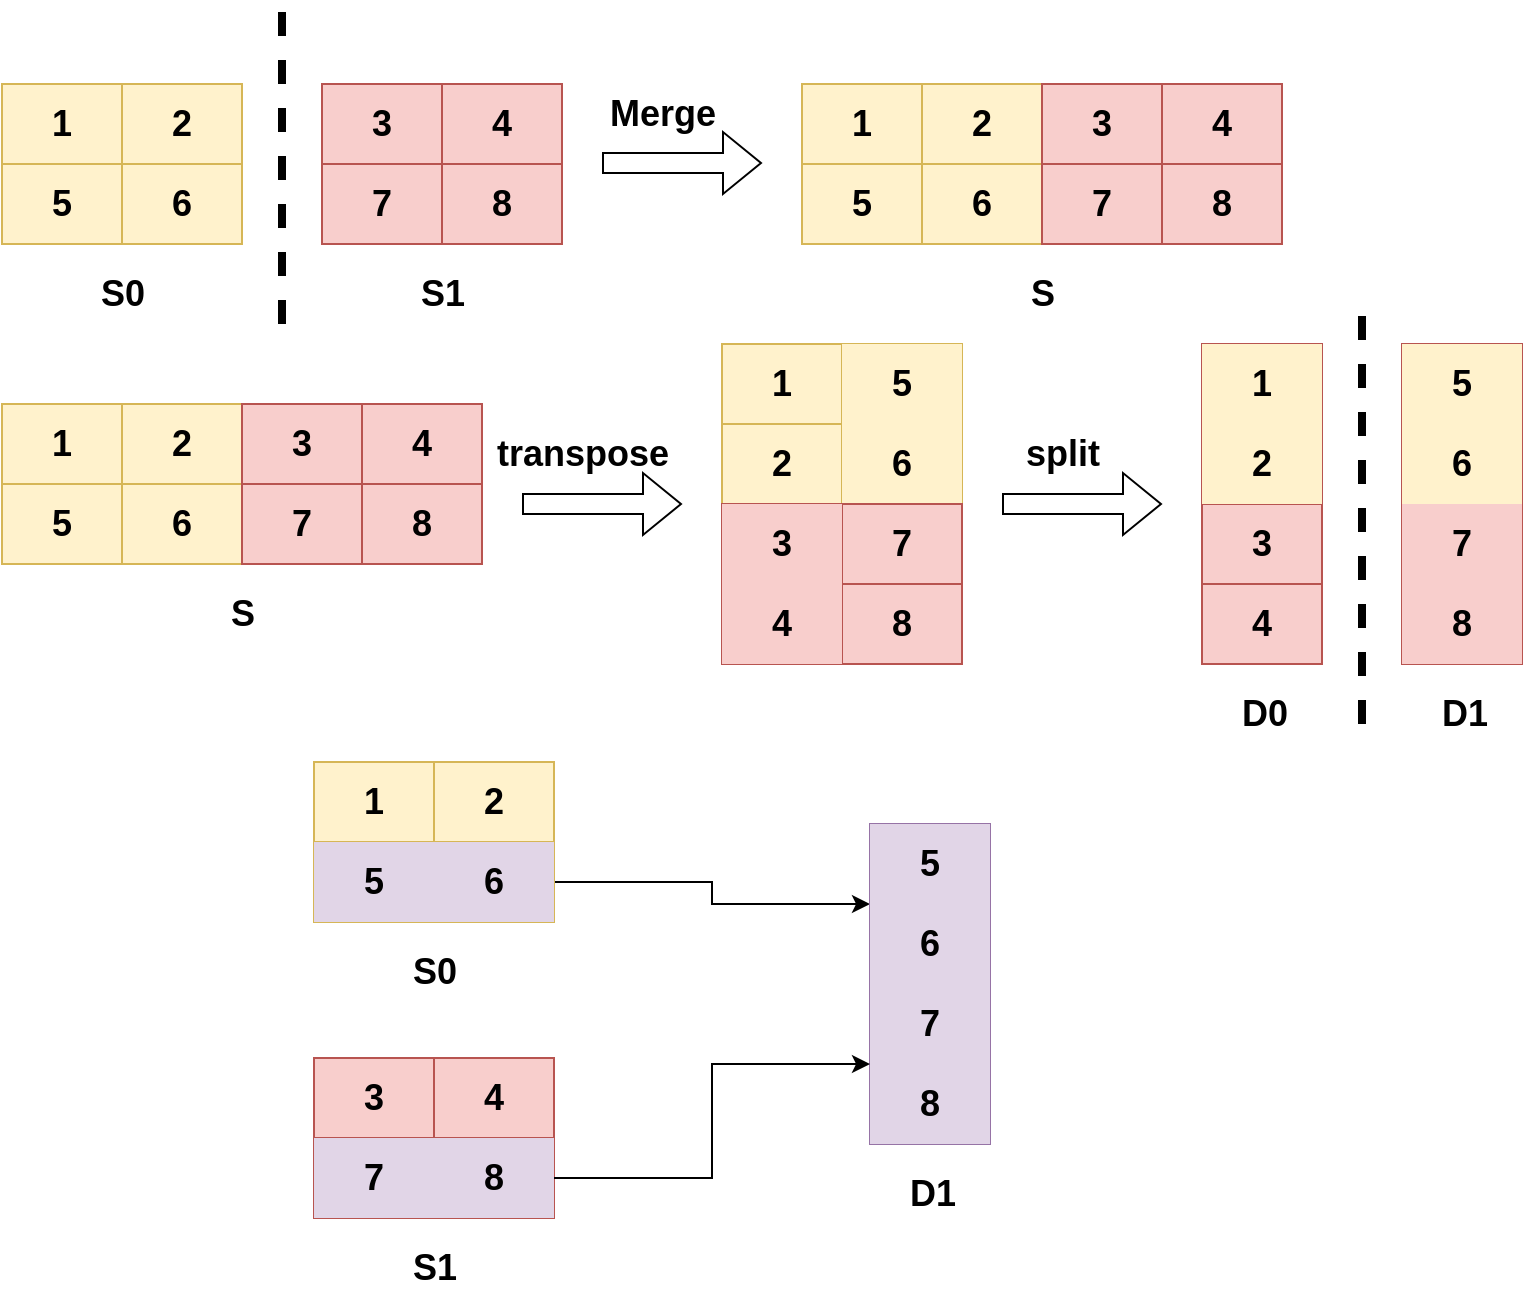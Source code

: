 <mxfile version="28.2.3">
  <diagram name="第 1 页" id="R4QVgtmOIgI5bVF34_-7">
    <mxGraphModel dx="1418" dy="794" grid="0" gridSize="10" guides="1" tooltips="1" connect="1" arrows="1" fold="1" page="1" pageScale="1" pageWidth="827" pageHeight="1169" math="0" shadow="0">
      <root>
        <mxCell id="0" />
        <mxCell id="1" parent="0" />
        <mxCell id="LS16o1geLcCYeuPVep7X-2" value="" style="shape=table;startSize=0;container=1;collapsible=0;childLayout=tableLayout;fontSize=18;fillColor=#fff2cc;strokeColor=#d6b656;fontStyle=1" vertex="1" parent="1">
          <mxGeometry x="44" y="250" width="120" height="80" as="geometry" />
        </mxCell>
        <mxCell id="LS16o1geLcCYeuPVep7X-3" value="" style="shape=tableRow;horizontal=0;startSize=0;swimlaneHead=0;swimlaneBody=0;strokeColor=inherit;top=0;left=0;bottom=0;right=0;collapsible=0;dropTarget=0;fillColor=none;points=[[0,0.5],[1,0.5]];portConstraint=eastwest;fontSize=18;fontStyle=1" vertex="1" parent="LS16o1geLcCYeuPVep7X-2">
          <mxGeometry width="120" height="40" as="geometry" />
        </mxCell>
        <mxCell id="LS16o1geLcCYeuPVep7X-4" value="1" style="shape=partialRectangle;html=1;whiteSpace=wrap;connectable=0;strokeColor=inherit;overflow=hidden;fillColor=none;top=0;left=0;bottom=0;right=0;pointerEvents=1;fontSize=18;fontStyle=1" vertex="1" parent="LS16o1geLcCYeuPVep7X-3">
          <mxGeometry width="60" height="40" as="geometry">
            <mxRectangle width="60" height="40" as="alternateBounds" />
          </mxGeometry>
        </mxCell>
        <mxCell id="LS16o1geLcCYeuPVep7X-5" value="2" style="shape=partialRectangle;html=1;whiteSpace=wrap;connectable=0;strokeColor=inherit;overflow=hidden;fillColor=none;top=0;left=0;bottom=0;right=0;pointerEvents=1;fontSize=18;fontStyle=1" vertex="1" parent="LS16o1geLcCYeuPVep7X-3">
          <mxGeometry x="60" width="60" height="40" as="geometry">
            <mxRectangle width="60" height="40" as="alternateBounds" />
          </mxGeometry>
        </mxCell>
        <mxCell id="LS16o1geLcCYeuPVep7X-7" value="" style="shape=tableRow;horizontal=0;startSize=0;swimlaneHead=0;swimlaneBody=0;strokeColor=inherit;top=0;left=0;bottom=0;right=0;collapsible=0;dropTarget=0;fillColor=none;points=[[0,0.5],[1,0.5]];portConstraint=eastwest;fontSize=18;fontStyle=1" vertex="1" parent="LS16o1geLcCYeuPVep7X-2">
          <mxGeometry y="40" width="120" height="40" as="geometry" />
        </mxCell>
        <mxCell id="LS16o1geLcCYeuPVep7X-8" value="5" style="shape=partialRectangle;html=1;whiteSpace=wrap;connectable=0;strokeColor=inherit;overflow=hidden;fillColor=none;top=0;left=0;bottom=0;right=0;pointerEvents=1;fontSize=18;fontStyle=1" vertex="1" parent="LS16o1geLcCYeuPVep7X-7">
          <mxGeometry width="60" height="40" as="geometry">
            <mxRectangle width="60" height="40" as="alternateBounds" />
          </mxGeometry>
        </mxCell>
        <mxCell id="LS16o1geLcCYeuPVep7X-9" value="6" style="shape=partialRectangle;html=1;whiteSpace=wrap;connectable=0;strokeColor=inherit;overflow=hidden;fillColor=none;top=0;left=0;bottom=0;right=0;pointerEvents=1;fontSize=18;fontStyle=1" vertex="1" parent="LS16o1geLcCYeuPVep7X-7">
          <mxGeometry x="60" width="60" height="40" as="geometry">
            <mxRectangle width="60" height="40" as="alternateBounds" />
          </mxGeometry>
        </mxCell>
        <mxCell id="LS16o1geLcCYeuPVep7X-18" value="S0" style="text;html=1;align=center;verticalAlign=middle;resizable=0;points=[];autosize=1;strokeColor=none;fillColor=none;fontStyle=1;fontSize=18;" vertex="1" parent="1">
          <mxGeometry x="84" y="338" width="40" height="34" as="geometry" />
        </mxCell>
        <mxCell id="LS16o1geLcCYeuPVep7X-19" value="" style="shape=table;startSize=0;container=1;collapsible=0;childLayout=tableLayout;fontSize=18;fillColor=#f8cecc;strokeColor=#b85450;fontStyle=1" vertex="1" parent="1">
          <mxGeometry x="204" y="250" width="120" height="80" as="geometry" />
        </mxCell>
        <mxCell id="LS16o1geLcCYeuPVep7X-20" value="" style="shape=tableRow;horizontal=0;startSize=0;swimlaneHead=0;swimlaneBody=0;strokeColor=inherit;top=0;left=0;bottom=0;right=0;collapsible=0;dropTarget=0;fillColor=none;points=[[0,0.5],[1,0.5]];portConstraint=eastwest;fontSize=18;fontStyle=1" vertex="1" parent="LS16o1geLcCYeuPVep7X-19">
          <mxGeometry width="120" height="40" as="geometry" />
        </mxCell>
        <mxCell id="LS16o1geLcCYeuPVep7X-21" value="3" style="shape=partialRectangle;html=1;whiteSpace=wrap;connectable=0;strokeColor=inherit;overflow=hidden;fillColor=none;top=0;left=0;bottom=0;right=0;pointerEvents=1;fontSize=18;fontStyle=1" vertex="1" parent="LS16o1geLcCYeuPVep7X-20">
          <mxGeometry width="60" height="40" as="geometry">
            <mxRectangle width="60" height="40" as="alternateBounds" />
          </mxGeometry>
        </mxCell>
        <mxCell id="LS16o1geLcCYeuPVep7X-22" value="4" style="shape=partialRectangle;html=1;whiteSpace=wrap;connectable=0;strokeColor=inherit;overflow=hidden;fillColor=none;top=0;left=0;bottom=0;right=0;pointerEvents=1;fontSize=18;fontStyle=1" vertex="1" parent="LS16o1geLcCYeuPVep7X-20">
          <mxGeometry x="60" width="60" height="40" as="geometry">
            <mxRectangle width="60" height="40" as="alternateBounds" />
          </mxGeometry>
        </mxCell>
        <mxCell id="LS16o1geLcCYeuPVep7X-23" value="" style="shape=tableRow;horizontal=0;startSize=0;swimlaneHead=0;swimlaneBody=0;strokeColor=inherit;top=0;left=0;bottom=0;right=0;collapsible=0;dropTarget=0;fillColor=none;points=[[0,0.5],[1,0.5]];portConstraint=eastwest;fontSize=18;fontStyle=1" vertex="1" parent="LS16o1geLcCYeuPVep7X-19">
          <mxGeometry y="40" width="120" height="40" as="geometry" />
        </mxCell>
        <mxCell id="LS16o1geLcCYeuPVep7X-24" value="7" style="shape=partialRectangle;html=1;whiteSpace=wrap;connectable=0;strokeColor=inherit;overflow=hidden;fillColor=none;top=0;left=0;bottom=0;right=0;pointerEvents=1;fontSize=18;fontStyle=1" vertex="1" parent="LS16o1geLcCYeuPVep7X-23">
          <mxGeometry width="60" height="40" as="geometry">
            <mxRectangle width="60" height="40" as="alternateBounds" />
          </mxGeometry>
        </mxCell>
        <mxCell id="LS16o1geLcCYeuPVep7X-25" value="8" style="shape=partialRectangle;html=1;whiteSpace=wrap;connectable=0;strokeColor=inherit;overflow=hidden;fillColor=none;top=0;left=0;bottom=0;right=0;pointerEvents=1;fontSize=18;fontStyle=1" vertex="1" parent="LS16o1geLcCYeuPVep7X-23">
          <mxGeometry x="60" width="60" height="40" as="geometry">
            <mxRectangle width="60" height="40" as="alternateBounds" />
          </mxGeometry>
        </mxCell>
        <mxCell id="LS16o1geLcCYeuPVep7X-26" value="S1" style="text;html=1;align=center;verticalAlign=middle;resizable=0;points=[];autosize=1;strokeColor=none;fillColor=none;fontStyle=1;fontSize=18;" vertex="1" parent="1">
          <mxGeometry x="244" y="338" width="40" height="34" as="geometry" />
        </mxCell>
        <mxCell id="LS16o1geLcCYeuPVep7X-27" value="" style="shape=flexArrow;endArrow=classic;html=1;rounded=0;fontStyle=1;fontSize=18;" edge="1" parent="1">
          <mxGeometry width="50" height="50" relative="1" as="geometry">
            <mxPoint x="344" y="289.5" as="sourcePoint" />
            <mxPoint x="424" y="289.5" as="targetPoint" />
          </mxGeometry>
        </mxCell>
        <mxCell id="LS16o1geLcCYeuPVep7X-28" value="" style="endArrow=none;dashed=1;html=1;rounded=0;strokeWidth=4;fontStyle=1;fontSize=18;" edge="1" parent="1">
          <mxGeometry width="50" height="50" relative="1" as="geometry">
            <mxPoint x="184" y="370" as="sourcePoint" />
            <mxPoint x="184" y="210" as="targetPoint" />
          </mxGeometry>
        </mxCell>
        <mxCell id="LS16o1geLcCYeuPVep7X-29" value="Merge" style="text;html=1;align=center;verticalAlign=middle;resizable=0;points=[];autosize=1;strokeColor=none;fillColor=none;fontStyle=1;fontSize=18;" vertex="1" parent="1">
          <mxGeometry x="339" y="245" width="70" height="40" as="geometry" />
        </mxCell>
        <mxCell id="LS16o1geLcCYeuPVep7X-30" value="" style="shape=table;startSize=0;container=1;collapsible=0;childLayout=tableLayout;fontSize=18;fillColor=#fff2cc;strokeColor=#d6b656;fontStyle=1" vertex="1" parent="1">
          <mxGeometry x="444" y="250" width="120" height="80" as="geometry" />
        </mxCell>
        <mxCell id="LS16o1geLcCYeuPVep7X-31" value="" style="shape=tableRow;horizontal=0;startSize=0;swimlaneHead=0;swimlaneBody=0;strokeColor=inherit;top=0;left=0;bottom=0;right=0;collapsible=0;dropTarget=0;fillColor=none;points=[[0,0.5],[1,0.5]];portConstraint=eastwest;fontSize=18;fontStyle=1" vertex="1" parent="LS16o1geLcCYeuPVep7X-30">
          <mxGeometry width="120" height="40" as="geometry" />
        </mxCell>
        <mxCell id="LS16o1geLcCYeuPVep7X-32" value="1" style="shape=partialRectangle;html=1;whiteSpace=wrap;connectable=0;strokeColor=inherit;overflow=hidden;fillColor=none;top=0;left=0;bottom=0;right=0;pointerEvents=1;fontSize=18;fontStyle=1" vertex="1" parent="LS16o1geLcCYeuPVep7X-31">
          <mxGeometry width="60" height="40" as="geometry">
            <mxRectangle width="60" height="40" as="alternateBounds" />
          </mxGeometry>
        </mxCell>
        <mxCell id="LS16o1geLcCYeuPVep7X-33" value="2" style="shape=partialRectangle;html=1;whiteSpace=wrap;connectable=0;strokeColor=inherit;overflow=hidden;fillColor=none;top=0;left=0;bottom=0;right=0;pointerEvents=1;fontSize=18;fontStyle=1" vertex="1" parent="LS16o1geLcCYeuPVep7X-31">
          <mxGeometry x="60" width="60" height="40" as="geometry">
            <mxRectangle width="60" height="40" as="alternateBounds" />
          </mxGeometry>
        </mxCell>
        <mxCell id="LS16o1geLcCYeuPVep7X-34" value="" style="shape=tableRow;horizontal=0;startSize=0;swimlaneHead=0;swimlaneBody=0;strokeColor=inherit;top=0;left=0;bottom=0;right=0;collapsible=0;dropTarget=0;fillColor=none;points=[[0,0.5],[1,0.5]];portConstraint=eastwest;fontSize=18;fontStyle=1" vertex="1" parent="LS16o1geLcCYeuPVep7X-30">
          <mxGeometry y="40" width="120" height="40" as="geometry" />
        </mxCell>
        <mxCell id="LS16o1geLcCYeuPVep7X-35" value="5" style="shape=partialRectangle;html=1;whiteSpace=wrap;connectable=0;strokeColor=inherit;overflow=hidden;fillColor=none;top=0;left=0;bottom=0;right=0;pointerEvents=1;fontSize=18;fontStyle=1" vertex="1" parent="LS16o1geLcCYeuPVep7X-34">
          <mxGeometry width="60" height="40" as="geometry">
            <mxRectangle width="60" height="40" as="alternateBounds" />
          </mxGeometry>
        </mxCell>
        <mxCell id="LS16o1geLcCYeuPVep7X-36" value="6" style="shape=partialRectangle;html=1;whiteSpace=wrap;connectable=0;strokeColor=inherit;overflow=hidden;fillColor=none;top=0;left=0;bottom=0;right=0;pointerEvents=1;fontSize=18;fontStyle=1" vertex="1" parent="LS16o1geLcCYeuPVep7X-34">
          <mxGeometry x="60" width="60" height="40" as="geometry">
            <mxRectangle width="60" height="40" as="alternateBounds" />
          </mxGeometry>
        </mxCell>
        <mxCell id="LS16o1geLcCYeuPVep7X-37" value="" style="shape=table;startSize=0;container=1;collapsible=0;childLayout=tableLayout;fontSize=18;fillColor=#f8cecc;strokeColor=#b85450;fontStyle=1" vertex="1" parent="1">
          <mxGeometry x="564" y="250" width="120" height="80" as="geometry" />
        </mxCell>
        <mxCell id="LS16o1geLcCYeuPVep7X-38" value="" style="shape=tableRow;horizontal=0;startSize=0;swimlaneHead=0;swimlaneBody=0;strokeColor=inherit;top=0;left=0;bottom=0;right=0;collapsible=0;dropTarget=0;fillColor=none;points=[[0,0.5],[1,0.5]];portConstraint=eastwest;fontSize=18;fontStyle=1" vertex="1" parent="LS16o1geLcCYeuPVep7X-37">
          <mxGeometry width="120" height="40" as="geometry" />
        </mxCell>
        <mxCell id="LS16o1geLcCYeuPVep7X-39" value="3" style="shape=partialRectangle;html=1;whiteSpace=wrap;connectable=0;strokeColor=inherit;overflow=hidden;fillColor=none;top=0;left=0;bottom=0;right=0;pointerEvents=1;fontSize=18;fontStyle=1" vertex="1" parent="LS16o1geLcCYeuPVep7X-38">
          <mxGeometry width="60" height="40" as="geometry">
            <mxRectangle width="60" height="40" as="alternateBounds" />
          </mxGeometry>
        </mxCell>
        <mxCell id="LS16o1geLcCYeuPVep7X-40" value="4" style="shape=partialRectangle;html=1;whiteSpace=wrap;connectable=0;strokeColor=inherit;overflow=hidden;fillColor=none;top=0;left=0;bottom=0;right=0;pointerEvents=1;fontSize=18;fontStyle=1" vertex="1" parent="LS16o1geLcCYeuPVep7X-38">
          <mxGeometry x="60" width="60" height="40" as="geometry">
            <mxRectangle width="60" height="40" as="alternateBounds" />
          </mxGeometry>
        </mxCell>
        <mxCell id="LS16o1geLcCYeuPVep7X-41" value="" style="shape=tableRow;horizontal=0;startSize=0;swimlaneHead=0;swimlaneBody=0;strokeColor=inherit;top=0;left=0;bottom=0;right=0;collapsible=0;dropTarget=0;fillColor=none;points=[[0,0.5],[1,0.5]];portConstraint=eastwest;fontSize=18;fontStyle=1" vertex="1" parent="LS16o1geLcCYeuPVep7X-37">
          <mxGeometry y="40" width="120" height="40" as="geometry" />
        </mxCell>
        <mxCell id="LS16o1geLcCYeuPVep7X-42" value="7" style="shape=partialRectangle;html=1;whiteSpace=wrap;connectable=0;strokeColor=inherit;overflow=hidden;fillColor=none;top=0;left=0;bottom=0;right=0;pointerEvents=1;fontSize=18;fontStyle=1" vertex="1" parent="LS16o1geLcCYeuPVep7X-41">
          <mxGeometry width="60" height="40" as="geometry">
            <mxRectangle width="60" height="40" as="alternateBounds" />
          </mxGeometry>
        </mxCell>
        <mxCell id="LS16o1geLcCYeuPVep7X-43" value="8" style="shape=partialRectangle;html=1;whiteSpace=wrap;connectable=0;strokeColor=inherit;overflow=hidden;fillColor=none;top=0;left=0;bottom=0;right=0;pointerEvents=1;fontSize=18;fontStyle=1" vertex="1" parent="LS16o1geLcCYeuPVep7X-41">
          <mxGeometry x="60" width="60" height="40" as="geometry">
            <mxRectangle width="60" height="40" as="alternateBounds" />
          </mxGeometry>
        </mxCell>
        <mxCell id="LS16o1geLcCYeuPVep7X-44" value="S" style="text;html=1;align=center;verticalAlign=middle;resizable=0;points=[];autosize=1;strokeColor=none;fillColor=none;fontStyle=1;fontSize=18;" vertex="1" parent="1">
          <mxGeometry x="544" y="335" width="40" height="40" as="geometry" />
        </mxCell>
        <mxCell id="LS16o1geLcCYeuPVep7X-45" value="" style="shape=table;startSize=0;container=1;collapsible=0;childLayout=tableLayout;fontSize=18;fillColor=#fff2cc;strokeColor=#d6b656;fontStyle=1" vertex="1" parent="1">
          <mxGeometry x="44" y="410" width="120" height="80" as="geometry" />
        </mxCell>
        <mxCell id="LS16o1geLcCYeuPVep7X-46" value="" style="shape=tableRow;horizontal=0;startSize=0;swimlaneHead=0;swimlaneBody=0;strokeColor=inherit;top=0;left=0;bottom=0;right=0;collapsible=0;dropTarget=0;fillColor=none;points=[[0,0.5],[1,0.5]];portConstraint=eastwest;fontSize=18;fontStyle=1" vertex="1" parent="LS16o1geLcCYeuPVep7X-45">
          <mxGeometry width="120" height="40" as="geometry" />
        </mxCell>
        <mxCell id="LS16o1geLcCYeuPVep7X-47" value="1" style="shape=partialRectangle;html=1;whiteSpace=wrap;connectable=0;strokeColor=inherit;overflow=hidden;fillColor=none;top=0;left=0;bottom=0;right=0;pointerEvents=1;fontSize=18;fontStyle=1" vertex="1" parent="LS16o1geLcCYeuPVep7X-46">
          <mxGeometry width="60" height="40" as="geometry">
            <mxRectangle width="60" height="40" as="alternateBounds" />
          </mxGeometry>
        </mxCell>
        <mxCell id="LS16o1geLcCYeuPVep7X-48" value="2" style="shape=partialRectangle;html=1;whiteSpace=wrap;connectable=0;strokeColor=inherit;overflow=hidden;fillColor=none;top=0;left=0;bottom=0;right=0;pointerEvents=1;fontSize=18;fontStyle=1" vertex="1" parent="LS16o1geLcCYeuPVep7X-46">
          <mxGeometry x="60" width="60" height="40" as="geometry">
            <mxRectangle width="60" height="40" as="alternateBounds" />
          </mxGeometry>
        </mxCell>
        <mxCell id="LS16o1geLcCYeuPVep7X-49" value="" style="shape=tableRow;horizontal=0;startSize=0;swimlaneHead=0;swimlaneBody=0;strokeColor=inherit;top=0;left=0;bottom=0;right=0;collapsible=0;dropTarget=0;fillColor=none;points=[[0,0.5],[1,0.5]];portConstraint=eastwest;fontSize=18;fontStyle=1" vertex="1" parent="LS16o1geLcCYeuPVep7X-45">
          <mxGeometry y="40" width="120" height="40" as="geometry" />
        </mxCell>
        <mxCell id="LS16o1geLcCYeuPVep7X-50" value="5" style="shape=partialRectangle;html=1;whiteSpace=wrap;connectable=0;strokeColor=inherit;overflow=hidden;fillColor=none;top=0;left=0;bottom=0;right=0;pointerEvents=1;fontSize=18;fontStyle=1" vertex="1" parent="LS16o1geLcCYeuPVep7X-49">
          <mxGeometry width="60" height="40" as="geometry">
            <mxRectangle width="60" height="40" as="alternateBounds" />
          </mxGeometry>
        </mxCell>
        <mxCell id="LS16o1geLcCYeuPVep7X-51" value="6" style="shape=partialRectangle;html=1;whiteSpace=wrap;connectable=0;strokeColor=inherit;overflow=hidden;fillColor=none;top=0;left=0;bottom=0;right=0;pointerEvents=1;fontSize=18;fontStyle=1" vertex="1" parent="LS16o1geLcCYeuPVep7X-49">
          <mxGeometry x="60" width="60" height="40" as="geometry">
            <mxRectangle width="60" height="40" as="alternateBounds" />
          </mxGeometry>
        </mxCell>
        <mxCell id="LS16o1geLcCYeuPVep7X-52" value="" style="shape=table;startSize=0;container=1;collapsible=0;childLayout=tableLayout;fontSize=18;fillColor=#f8cecc;strokeColor=#b85450;fontStyle=1" vertex="1" parent="1">
          <mxGeometry x="164" y="410" width="120" height="80" as="geometry" />
        </mxCell>
        <mxCell id="LS16o1geLcCYeuPVep7X-53" value="" style="shape=tableRow;horizontal=0;startSize=0;swimlaneHead=0;swimlaneBody=0;strokeColor=inherit;top=0;left=0;bottom=0;right=0;collapsible=0;dropTarget=0;fillColor=none;points=[[0,0.5],[1,0.5]];portConstraint=eastwest;fontSize=18;fontStyle=1" vertex="1" parent="LS16o1geLcCYeuPVep7X-52">
          <mxGeometry width="120" height="40" as="geometry" />
        </mxCell>
        <mxCell id="LS16o1geLcCYeuPVep7X-54" value="3" style="shape=partialRectangle;html=1;whiteSpace=wrap;connectable=0;strokeColor=inherit;overflow=hidden;fillColor=none;top=0;left=0;bottom=0;right=0;pointerEvents=1;fontSize=18;fontStyle=1" vertex="1" parent="LS16o1geLcCYeuPVep7X-53">
          <mxGeometry width="60" height="40" as="geometry">
            <mxRectangle width="60" height="40" as="alternateBounds" />
          </mxGeometry>
        </mxCell>
        <mxCell id="LS16o1geLcCYeuPVep7X-55" value="4" style="shape=partialRectangle;html=1;whiteSpace=wrap;connectable=0;strokeColor=inherit;overflow=hidden;fillColor=none;top=0;left=0;bottom=0;right=0;pointerEvents=1;fontSize=18;fontStyle=1" vertex="1" parent="LS16o1geLcCYeuPVep7X-53">
          <mxGeometry x="60" width="60" height="40" as="geometry">
            <mxRectangle width="60" height="40" as="alternateBounds" />
          </mxGeometry>
        </mxCell>
        <mxCell id="LS16o1geLcCYeuPVep7X-56" value="" style="shape=tableRow;horizontal=0;startSize=0;swimlaneHead=0;swimlaneBody=0;strokeColor=inherit;top=0;left=0;bottom=0;right=0;collapsible=0;dropTarget=0;fillColor=none;points=[[0,0.5],[1,0.5]];portConstraint=eastwest;fontSize=18;fontStyle=1" vertex="1" parent="LS16o1geLcCYeuPVep7X-52">
          <mxGeometry y="40" width="120" height="40" as="geometry" />
        </mxCell>
        <mxCell id="LS16o1geLcCYeuPVep7X-57" value="7" style="shape=partialRectangle;html=1;whiteSpace=wrap;connectable=0;strokeColor=inherit;overflow=hidden;fillColor=none;top=0;left=0;bottom=0;right=0;pointerEvents=1;fontSize=18;fontStyle=1" vertex="1" parent="LS16o1geLcCYeuPVep7X-56">
          <mxGeometry width="60" height="40" as="geometry">
            <mxRectangle width="60" height="40" as="alternateBounds" />
          </mxGeometry>
        </mxCell>
        <mxCell id="LS16o1geLcCYeuPVep7X-58" value="8" style="shape=partialRectangle;html=1;whiteSpace=wrap;connectable=0;strokeColor=inherit;overflow=hidden;fillColor=none;top=0;left=0;bottom=0;right=0;pointerEvents=1;fontSize=18;fontStyle=1" vertex="1" parent="LS16o1geLcCYeuPVep7X-56">
          <mxGeometry x="60" width="60" height="40" as="geometry">
            <mxRectangle width="60" height="40" as="alternateBounds" />
          </mxGeometry>
        </mxCell>
        <mxCell id="LS16o1geLcCYeuPVep7X-59" value="S" style="text;html=1;align=center;verticalAlign=middle;resizable=0;points=[];autosize=1;strokeColor=none;fillColor=none;fontStyle=1;fontSize=18;" vertex="1" parent="1">
          <mxGeometry x="144" y="495" width="40" height="40" as="geometry" />
        </mxCell>
        <mxCell id="LS16o1geLcCYeuPVep7X-60" value="" style="shape=flexArrow;endArrow=classic;html=1;rounded=0;fontStyle=1;fontSize=18;" edge="1" parent="1">
          <mxGeometry width="50" height="50" relative="1" as="geometry">
            <mxPoint x="304" y="460" as="sourcePoint" />
            <mxPoint x="384" y="460" as="targetPoint" />
          </mxGeometry>
        </mxCell>
        <mxCell id="LS16o1geLcCYeuPVep7X-61" value="transpose" style="text;html=1;align=center;verticalAlign=middle;resizable=0;points=[];autosize=1;strokeColor=none;fillColor=none;fontStyle=1;fontSize=18;" vertex="1" parent="1">
          <mxGeometry x="284" y="415" width="100" height="40" as="geometry" />
        </mxCell>
        <mxCell id="LS16o1geLcCYeuPVep7X-62" value="" style="shape=table;startSize=0;container=1;collapsible=0;childLayout=tableLayout;fontSize=18;fillColor=#fff2cc;strokeColor=#d6b656;direction=west;flipH=1;flipV=1;fontStyle=1" vertex="1" parent="1">
          <mxGeometry x="404" y="380" width="120" height="80" as="geometry" />
        </mxCell>
        <mxCell id="LS16o1geLcCYeuPVep7X-63" value="" style="shape=tableRow;horizontal=0;startSize=0;swimlaneHead=0;swimlaneBody=0;strokeColor=inherit;top=0;left=0;bottom=0;right=0;collapsible=0;dropTarget=0;fillColor=none;points=[[0,0.5],[1,0.5]];portConstraint=eastwest;fontSize=18;fontStyle=1" vertex="1" parent="LS16o1geLcCYeuPVep7X-62">
          <mxGeometry width="120" height="40" as="geometry" />
        </mxCell>
        <mxCell id="LS16o1geLcCYeuPVep7X-64" value="1" style="shape=partialRectangle;html=1;whiteSpace=wrap;connectable=0;strokeColor=inherit;overflow=hidden;fillColor=none;top=0;left=0;bottom=0;right=0;pointerEvents=1;fontSize=18;fontStyle=1" vertex="1" parent="LS16o1geLcCYeuPVep7X-63">
          <mxGeometry width="60" height="40" as="geometry">
            <mxRectangle width="60" height="40" as="alternateBounds" />
          </mxGeometry>
        </mxCell>
        <mxCell id="LS16o1geLcCYeuPVep7X-65" value="5" style="shape=partialRectangle;html=1;whiteSpace=wrap;connectable=0;strokeColor=#d6b656;overflow=hidden;fillColor=#fff2cc;top=0;left=0;bottom=0;right=0;pointerEvents=1;fontSize=18;fontStyle=1" vertex="1" parent="LS16o1geLcCYeuPVep7X-63">
          <mxGeometry x="60" width="60" height="40" as="geometry">
            <mxRectangle width="60" height="40" as="alternateBounds" />
          </mxGeometry>
        </mxCell>
        <mxCell id="LS16o1geLcCYeuPVep7X-66" value="" style="shape=tableRow;horizontal=0;startSize=0;swimlaneHead=0;swimlaneBody=0;strokeColor=inherit;top=0;left=0;bottom=0;right=0;collapsible=0;dropTarget=0;fillColor=none;points=[[0,0.5],[1,0.5]];portConstraint=eastwest;fontSize=18;fontStyle=1" vertex="1" parent="LS16o1geLcCYeuPVep7X-62">
          <mxGeometry y="40" width="120" height="40" as="geometry" />
        </mxCell>
        <mxCell id="LS16o1geLcCYeuPVep7X-67" value="2" style="shape=partialRectangle;html=1;whiteSpace=wrap;connectable=0;strokeColor=inherit;overflow=hidden;fillColor=none;top=0;left=0;bottom=0;right=0;pointerEvents=1;fontSize=18;fontStyle=1" vertex="1" parent="LS16o1geLcCYeuPVep7X-66">
          <mxGeometry width="60" height="40" as="geometry">
            <mxRectangle width="60" height="40" as="alternateBounds" />
          </mxGeometry>
        </mxCell>
        <mxCell id="LS16o1geLcCYeuPVep7X-68" value="6" style="shape=partialRectangle;html=1;whiteSpace=wrap;connectable=0;strokeColor=#d6b656;overflow=hidden;fillColor=#fff2cc;top=0;left=0;bottom=0;right=0;pointerEvents=1;fontSize=18;fontStyle=1" vertex="1" parent="LS16o1geLcCYeuPVep7X-66">
          <mxGeometry x="60" width="60" height="40" as="geometry">
            <mxRectangle width="60" height="40" as="alternateBounds" />
          </mxGeometry>
        </mxCell>
        <mxCell id="LS16o1geLcCYeuPVep7X-69" value="" style="shape=table;startSize=0;container=1;collapsible=0;childLayout=tableLayout;fontSize=18;fillColor=#f8cecc;strokeColor=#b85450;direction=west;fontStyle=1" vertex="1" parent="1">
          <mxGeometry x="404" y="460" width="120" height="80" as="geometry" />
        </mxCell>
        <mxCell id="LS16o1geLcCYeuPVep7X-70" value="" style="shape=tableRow;horizontal=0;startSize=0;swimlaneHead=0;swimlaneBody=0;strokeColor=inherit;top=0;left=0;bottom=0;right=0;collapsible=0;dropTarget=0;fillColor=none;points=[[0,0.5],[1,0.5]];portConstraint=eastwest;fontSize=18;fontStyle=1" vertex="1" parent="LS16o1geLcCYeuPVep7X-69">
          <mxGeometry width="120" height="40" as="geometry" />
        </mxCell>
        <mxCell id="LS16o1geLcCYeuPVep7X-71" value="3" style="shape=partialRectangle;html=1;whiteSpace=wrap;connectable=0;strokeColor=#b85450;overflow=hidden;fillColor=#f8cecc;top=0;left=0;bottom=0;right=0;pointerEvents=1;fontSize=18;fontStyle=1" vertex="1" parent="LS16o1geLcCYeuPVep7X-70">
          <mxGeometry width="60" height="40" as="geometry">
            <mxRectangle width="60" height="40" as="alternateBounds" />
          </mxGeometry>
        </mxCell>
        <mxCell id="LS16o1geLcCYeuPVep7X-72" value="7" style="shape=partialRectangle;html=1;whiteSpace=wrap;connectable=0;strokeColor=inherit;overflow=hidden;fillColor=none;top=0;left=0;bottom=0;right=0;pointerEvents=1;fontSize=18;fontStyle=1" vertex="1" parent="LS16o1geLcCYeuPVep7X-70">
          <mxGeometry x="60" width="60" height="40" as="geometry">
            <mxRectangle width="60" height="40" as="alternateBounds" />
          </mxGeometry>
        </mxCell>
        <mxCell id="LS16o1geLcCYeuPVep7X-73" value="" style="shape=tableRow;horizontal=0;startSize=0;swimlaneHead=0;swimlaneBody=0;strokeColor=inherit;top=0;left=0;bottom=0;right=0;collapsible=0;dropTarget=0;fillColor=none;points=[[0,0.5],[1,0.5]];portConstraint=eastwest;fontSize=18;fontStyle=1" vertex="1" parent="LS16o1geLcCYeuPVep7X-69">
          <mxGeometry y="40" width="120" height="40" as="geometry" />
        </mxCell>
        <mxCell id="LS16o1geLcCYeuPVep7X-74" value="4" style="shape=partialRectangle;html=1;whiteSpace=wrap;connectable=0;strokeColor=#b85450;overflow=hidden;fillColor=#f8cecc;top=0;left=0;bottom=0;right=0;pointerEvents=1;fontSize=18;fontStyle=1" vertex="1" parent="LS16o1geLcCYeuPVep7X-73">
          <mxGeometry width="60" height="40" as="geometry">
            <mxRectangle width="60" height="40" as="alternateBounds" />
          </mxGeometry>
        </mxCell>
        <mxCell id="LS16o1geLcCYeuPVep7X-75" value="8" style="shape=partialRectangle;html=1;whiteSpace=wrap;connectable=0;strokeColor=inherit;overflow=hidden;fillColor=none;top=0;left=0;bottom=0;right=0;pointerEvents=1;fontSize=18;fontStyle=1" vertex="1" parent="LS16o1geLcCYeuPVep7X-73">
          <mxGeometry x="60" width="60" height="40" as="geometry">
            <mxRectangle width="60" height="40" as="alternateBounds" />
          </mxGeometry>
        </mxCell>
        <mxCell id="LS16o1geLcCYeuPVep7X-76" value="" style="shape=flexArrow;endArrow=classic;html=1;rounded=0;fontStyle=1;fontSize=18;" edge="1" parent="1">
          <mxGeometry width="50" height="50" relative="1" as="geometry">
            <mxPoint x="544" y="460" as="sourcePoint" />
            <mxPoint x="624" y="460" as="targetPoint" />
          </mxGeometry>
        </mxCell>
        <mxCell id="LS16o1geLcCYeuPVep7X-77" value="split" style="text;html=1;align=center;verticalAlign=middle;resizable=0;points=[];autosize=1;strokeColor=none;fillColor=none;fontStyle=1;fontSize=18;" vertex="1" parent="1">
          <mxGeometry x="544" y="415" width="60" height="40" as="geometry" />
        </mxCell>
        <mxCell id="LS16o1geLcCYeuPVep7X-78" value="" style="shape=table;startSize=0;container=1;collapsible=0;childLayout=tableLayout;fontSize=18;fillColor=#f8cecc;strokeColor=#b85450;direction=west;flipH=1;flipV=1;fontStyle=1" vertex="1" parent="1">
          <mxGeometry x="644" y="380" width="60" height="160" as="geometry" />
        </mxCell>
        <mxCell id="LS16o1geLcCYeuPVep7X-79" value="" style="shape=tableRow;horizontal=0;startSize=0;swimlaneHead=0;swimlaneBody=0;strokeColor=inherit;top=0;left=0;bottom=0;right=0;collapsible=0;dropTarget=0;fillColor=none;points=[[0,0.5],[1,0.5]];portConstraint=eastwest;fontSize=18;fontStyle=1" vertex="1" parent="LS16o1geLcCYeuPVep7X-78">
          <mxGeometry width="60" height="40" as="geometry" />
        </mxCell>
        <mxCell id="LS16o1geLcCYeuPVep7X-80" value="1" style="shape=partialRectangle;html=1;whiteSpace=wrap;connectable=0;strokeColor=#d6b656;overflow=hidden;fillColor=#fff2cc;top=0;left=0;bottom=0;right=0;pointerEvents=1;fontSize=18;fontStyle=1" vertex="1" parent="LS16o1geLcCYeuPVep7X-79">
          <mxGeometry width="60" height="40" as="geometry">
            <mxRectangle width="60" height="40" as="alternateBounds" />
          </mxGeometry>
        </mxCell>
        <mxCell id="LS16o1geLcCYeuPVep7X-82" value="" style="shape=tableRow;horizontal=0;startSize=0;swimlaneHead=0;swimlaneBody=0;strokeColor=inherit;top=0;left=0;bottom=0;right=0;collapsible=0;dropTarget=0;fillColor=none;points=[[0,0.5],[1,0.5]];portConstraint=eastwest;fontSize=18;fontStyle=1" vertex="1" parent="LS16o1geLcCYeuPVep7X-78">
          <mxGeometry y="40" width="60" height="40" as="geometry" />
        </mxCell>
        <mxCell id="LS16o1geLcCYeuPVep7X-83" value="2" style="shape=partialRectangle;html=1;whiteSpace=wrap;connectable=0;strokeColor=#d6b656;overflow=hidden;fillColor=#fff2cc;top=0;left=0;bottom=0;right=0;pointerEvents=1;fontSize=18;fontStyle=1" vertex="1" parent="LS16o1geLcCYeuPVep7X-82">
          <mxGeometry width="60" height="40" as="geometry">
            <mxRectangle width="60" height="40" as="alternateBounds" />
          </mxGeometry>
        </mxCell>
        <mxCell id="LS16o1geLcCYeuPVep7X-92" style="shape=tableRow;horizontal=0;startSize=0;swimlaneHead=0;swimlaneBody=0;strokeColor=inherit;top=0;left=0;bottom=0;right=0;collapsible=0;dropTarget=0;fillColor=none;points=[[0,0.5],[1,0.5]];portConstraint=eastwest;fontSize=18;fontStyle=1" vertex="1" parent="LS16o1geLcCYeuPVep7X-78">
          <mxGeometry y="80" width="60" height="40" as="geometry" />
        </mxCell>
        <mxCell id="LS16o1geLcCYeuPVep7X-93" value="3" style="shape=partialRectangle;html=1;whiteSpace=wrap;connectable=0;strokeColor=inherit;overflow=hidden;fillColor=none;top=0;left=0;bottom=0;right=0;pointerEvents=1;fontSize=18;fontStyle=1" vertex="1" parent="LS16o1geLcCYeuPVep7X-92">
          <mxGeometry width="60" height="40" as="geometry">
            <mxRectangle width="60" height="40" as="alternateBounds" />
          </mxGeometry>
        </mxCell>
        <mxCell id="LS16o1geLcCYeuPVep7X-94" style="shape=tableRow;horizontal=0;startSize=0;swimlaneHead=0;swimlaneBody=0;strokeColor=inherit;top=0;left=0;bottom=0;right=0;collapsible=0;dropTarget=0;fillColor=none;points=[[0,0.5],[1,0.5]];portConstraint=eastwest;fontSize=18;fontStyle=1" vertex="1" parent="LS16o1geLcCYeuPVep7X-78">
          <mxGeometry y="120" width="60" height="40" as="geometry" />
        </mxCell>
        <mxCell id="LS16o1geLcCYeuPVep7X-95" value="4" style="shape=partialRectangle;html=1;whiteSpace=wrap;connectable=0;strokeColor=inherit;overflow=hidden;fillColor=none;top=0;left=0;bottom=0;right=0;pointerEvents=1;fontSize=18;fontStyle=1" vertex="1" parent="LS16o1geLcCYeuPVep7X-94">
          <mxGeometry width="60" height="40" as="geometry">
            <mxRectangle width="60" height="40" as="alternateBounds" />
          </mxGeometry>
        </mxCell>
        <mxCell id="LS16o1geLcCYeuPVep7X-85" value="" style="shape=table;startSize=0;container=1;collapsible=0;childLayout=tableLayout;fontSize=18;fillColor=#f8cecc;strokeColor=#b85450;direction=west;fontStyle=1" vertex="1" parent="1">
          <mxGeometry x="744" y="380" width="60" height="160" as="geometry" />
        </mxCell>
        <mxCell id="LS16o1geLcCYeuPVep7X-86" value="" style="shape=tableRow;horizontal=0;startSize=0;swimlaneHead=0;swimlaneBody=0;strokeColor=inherit;top=0;left=0;bottom=0;right=0;collapsible=0;dropTarget=0;fillColor=none;points=[[0,0.5],[1,0.5]];portConstraint=eastwest;fontSize=18;fontStyle=1" vertex="1" parent="LS16o1geLcCYeuPVep7X-85">
          <mxGeometry width="60" height="40" as="geometry" />
        </mxCell>
        <mxCell id="LS16o1geLcCYeuPVep7X-87" value="5" style="shape=partialRectangle;html=1;whiteSpace=wrap;connectable=0;strokeColor=#d6b656;overflow=hidden;fillColor=#fff2cc;top=0;left=0;bottom=0;right=0;pointerEvents=1;fontSize=18;fontStyle=1" vertex="1" parent="LS16o1geLcCYeuPVep7X-86">
          <mxGeometry width="60" height="40" as="geometry">
            <mxRectangle width="60" height="40" as="alternateBounds" />
          </mxGeometry>
        </mxCell>
        <mxCell id="LS16o1geLcCYeuPVep7X-89" value="" style="shape=tableRow;horizontal=0;startSize=0;swimlaneHead=0;swimlaneBody=0;strokeColor=inherit;top=0;left=0;bottom=0;right=0;collapsible=0;dropTarget=0;fillColor=none;points=[[0,0.5],[1,0.5]];portConstraint=eastwest;fontSize=18;fontStyle=1" vertex="1" parent="LS16o1geLcCYeuPVep7X-85">
          <mxGeometry y="40" width="60" height="40" as="geometry" />
        </mxCell>
        <mxCell id="LS16o1geLcCYeuPVep7X-90" value="6" style="shape=partialRectangle;html=1;whiteSpace=wrap;connectable=0;strokeColor=#d6b656;overflow=hidden;fillColor=#fff2cc;top=0;left=0;bottom=0;right=0;pointerEvents=1;fontSize=18;fontStyle=1" vertex="1" parent="LS16o1geLcCYeuPVep7X-89">
          <mxGeometry width="60" height="40" as="geometry">
            <mxRectangle width="60" height="40" as="alternateBounds" />
          </mxGeometry>
        </mxCell>
        <mxCell id="LS16o1geLcCYeuPVep7X-96" style="shape=tableRow;horizontal=0;startSize=0;swimlaneHead=0;swimlaneBody=0;strokeColor=inherit;top=0;left=0;bottom=0;right=0;collapsible=0;dropTarget=0;fillColor=none;points=[[0,0.5],[1,0.5]];portConstraint=eastwest;fontSize=18;fontStyle=1" vertex="1" parent="LS16o1geLcCYeuPVep7X-85">
          <mxGeometry y="80" width="60" height="40" as="geometry" />
        </mxCell>
        <mxCell id="LS16o1geLcCYeuPVep7X-97" value="7" style="shape=partialRectangle;html=1;whiteSpace=wrap;connectable=0;strokeColor=#b85450;overflow=hidden;fillColor=#f8cecc;top=0;left=0;bottom=0;right=0;pointerEvents=1;fontSize=18;fontStyle=1" vertex="1" parent="LS16o1geLcCYeuPVep7X-96">
          <mxGeometry width="60" height="40" as="geometry">
            <mxRectangle width="60" height="40" as="alternateBounds" />
          </mxGeometry>
        </mxCell>
        <mxCell id="LS16o1geLcCYeuPVep7X-98" style="shape=tableRow;horizontal=0;startSize=0;swimlaneHead=0;swimlaneBody=0;strokeColor=inherit;top=0;left=0;bottom=0;right=0;collapsible=0;dropTarget=0;fillColor=none;points=[[0,0.5],[1,0.5]];portConstraint=eastwest;fontSize=18;fontStyle=1" vertex="1" parent="LS16o1geLcCYeuPVep7X-85">
          <mxGeometry y="120" width="60" height="40" as="geometry" />
        </mxCell>
        <mxCell id="LS16o1geLcCYeuPVep7X-99" value="8" style="shape=partialRectangle;html=1;whiteSpace=wrap;connectable=0;strokeColor=#b85450;overflow=hidden;fillColor=#f8cecc;top=0;left=0;bottom=0;right=0;pointerEvents=1;fontSize=18;fontStyle=1" vertex="1" parent="LS16o1geLcCYeuPVep7X-98">
          <mxGeometry width="60" height="40" as="geometry">
            <mxRectangle width="60" height="40" as="alternateBounds" />
          </mxGeometry>
        </mxCell>
        <mxCell id="LS16o1geLcCYeuPVep7X-100" value="" style="endArrow=none;dashed=1;html=1;rounded=0;strokeWidth=4;fontStyle=1;fontSize=18;" edge="1" parent="1">
          <mxGeometry width="50" height="50" relative="1" as="geometry">
            <mxPoint x="724" y="570" as="sourcePoint" />
            <mxPoint x="724" y="355" as="targetPoint" />
          </mxGeometry>
        </mxCell>
        <mxCell id="LS16o1geLcCYeuPVep7X-101" value="D0" style="text;html=1;align=center;verticalAlign=middle;resizable=0;points=[];autosize=1;strokeColor=none;fillColor=none;fontStyle=1;fontSize=18;" vertex="1" parent="1">
          <mxGeometry x="654" y="548" width="41" height="34" as="geometry" />
        </mxCell>
        <mxCell id="LS16o1geLcCYeuPVep7X-102" value="D1" style="text;html=1;align=center;verticalAlign=middle;resizable=0;points=[];autosize=1;strokeColor=none;fillColor=none;fontStyle=1;fontSize=18;" vertex="1" parent="1">
          <mxGeometry x="754" y="548" width="41" height="34" as="geometry" />
        </mxCell>
        <mxCell id="LS16o1geLcCYeuPVep7X-139" style="edgeStyle=orthogonalEdgeStyle;rounded=0;orthogonalLoop=1;jettySize=auto;html=1;exitX=1;exitY=0.75;exitDx=0;exitDy=0;entryX=1;entryY=0.75;entryDx=0;entryDy=0;" edge="1" parent="1" source="LS16o1geLcCYeuPVep7X-103" target="LS16o1geLcCYeuPVep7X-129">
          <mxGeometry relative="1" as="geometry" />
        </mxCell>
        <mxCell id="LS16o1geLcCYeuPVep7X-103" value="" style="shape=table;startSize=0;container=1;collapsible=0;childLayout=tableLayout;fontSize=18;fillColor=#fff2cc;strokeColor=#d6b656;fontStyle=1" vertex="1" parent="1">
          <mxGeometry x="200" y="589" width="120" height="80" as="geometry" />
        </mxCell>
        <mxCell id="LS16o1geLcCYeuPVep7X-104" value="" style="shape=tableRow;horizontal=0;startSize=0;swimlaneHead=0;swimlaneBody=0;strokeColor=inherit;top=0;left=0;bottom=0;right=0;collapsible=0;dropTarget=0;fillColor=none;points=[[0,0.5],[1,0.5]];portConstraint=eastwest;fontSize=18;fontStyle=1" vertex="1" parent="LS16o1geLcCYeuPVep7X-103">
          <mxGeometry width="120" height="40" as="geometry" />
        </mxCell>
        <mxCell id="LS16o1geLcCYeuPVep7X-105" value="1" style="shape=partialRectangle;html=1;whiteSpace=wrap;connectable=0;strokeColor=inherit;overflow=hidden;fillColor=none;top=0;left=0;bottom=0;right=0;pointerEvents=1;fontSize=18;fontStyle=1" vertex="1" parent="LS16o1geLcCYeuPVep7X-104">
          <mxGeometry width="60" height="40" as="geometry">
            <mxRectangle width="60" height="40" as="alternateBounds" />
          </mxGeometry>
        </mxCell>
        <mxCell id="LS16o1geLcCYeuPVep7X-106" value="2" style="shape=partialRectangle;html=1;whiteSpace=wrap;connectable=0;strokeColor=inherit;overflow=hidden;fillColor=none;top=0;left=0;bottom=0;right=0;pointerEvents=1;fontSize=18;fontStyle=1" vertex="1" parent="LS16o1geLcCYeuPVep7X-104">
          <mxGeometry x="60" width="60" height="40" as="geometry">
            <mxRectangle width="60" height="40" as="alternateBounds" />
          </mxGeometry>
        </mxCell>
        <mxCell id="LS16o1geLcCYeuPVep7X-107" value="" style="shape=tableRow;horizontal=0;startSize=0;swimlaneHead=0;swimlaneBody=0;strokeColor=inherit;top=0;left=0;bottom=0;right=0;collapsible=0;dropTarget=0;fillColor=none;points=[[0,0.5],[1,0.5]];portConstraint=eastwest;fontSize=18;fontStyle=1" vertex="1" parent="LS16o1geLcCYeuPVep7X-103">
          <mxGeometry y="40" width="120" height="40" as="geometry" />
        </mxCell>
        <mxCell id="LS16o1geLcCYeuPVep7X-108" value="5" style="shape=partialRectangle;html=1;whiteSpace=wrap;connectable=0;strokeColor=#9673a6;overflow=hidden;fillColor=#e1d5e7;top=0;left=0;bottom=0;right=0;pointerEvents=1;fontSize=18;fontStyle=1" vertex="1" parent="LS16o1geLcCYeuPVep7X-107">
          <mxGeometry width="60" height="40" as="geometry">
            <mxRectangle width="60" height="40" as="alternateBounds" />
          </mxGeometry>
        </mxCell>
        <mxCell id="LS16o1geLcCYeuPVep7X-109" value="6" style="shape=partialRectangle;html=1;whiteSpace=wrap;connectable=0;strokeColor=#9673a6;overflow=hidden;fillColor=#e1d5e7;top=0;left=0;bottom=0;right=0;pointerEvents=1;fontSize=18;fontStyle=1" vertex="1" parent="LS16o1geLcCYeuPVep7X-107">
          <mxGeometry x="60" width="60" height="40" as="geometry">
            <mxRectangle width="60" height="40" as="alternateBounds" />
          </mxGeometry>
        </mxCell>
        <mxCell id="LS16o1geLcCYeuPVep7X-110" value="S0" style="text;html=1;align=center;verticalAlign=middle;resizable=0;points=[];autosize=1;strokeColor=none;fillColor=none;fontStyle=1;fontSize=18;" vertex="1" parent="1">
          <mxGeometry x="240" y="677" width="40" height="34" as="geometry" />
        </mxCell>
        <mxCell id="LS16o1geLcCYeuPVep7X-111" value="" style="shape=table;startSize=0;container=1;collapsible=0;childLayout=tableLayout;fontSize=18;fillColor=#f8cecc;strokeColor=#b85450;fontStyle=1" vertex="1" parent="1">
          <mxGeometry x="200" y="737" width="120" height="80" as="geometry" />
        </mxCell>
        <mxCell id="LS16o1geLcCYeuPVep7X-112" value="" style="shape=tableRow;horizontal=0;startSize=0;swimlaneHead=0;swimlaneBody=0;strokeColor=inherit;top=0;left=0;bottom=0;right=0;collapsible=0;dropTarget=0;fillColor=none;points=[[0,0.5],[1,0.5]];portConstraint=eastwest;fontSize=18;fontStyle=1" vertex="1" parent="LS16o1geLcCYeuPVep7X-111">
          <mxGeometry width="120" height="40" as="geometry" />
        </mxCell>
        <mxCell id="LS16o1geLcCYeuPVep7X-113" value="3" style="shape=partialRectangle;html=1;whiteSpace=wrap;connectable=0;strokeColor=inherit;overflow=hidden;fillColor=none;top=0;left=0;bottom=0;right=0;pointerEvents=1;fontSize=18;fontStyle=1" vertex="1" parent="LS16o1geLcCYeuPVep7X-112">
          <mxGeometry width="60" height="40" as="geometry">
            <mxRectangle width="60" height="40" as="alternateBounds" />
          </mxGeometry>
        </mxCell>
        <mxCell id="LS16o1geLcCYeuPVep7X-114" value="4" style="shape=partialRectangle;html=1;whiteSpace=wrap;connectable=0;strokeColor=inherit;overflow=hidden;fillColor=none;top=0;left=0;bottom=0;right=0;pointerEvents=1;fontSize=18;fontStyle=1" vertex="1" parent="LS16o1geLcCYeuPVep7X-112">
          <mxGeometry x="60" width="60" height="40" as="geometry">
            <mxRectangle width="60" height="40" as="alternateBounds" />
          </mxGeometry>
        </mxCell>
        <mxCell id="LS16o1geLcCYeuPVep7X-115" value="" style="shape=tableRow;horizontal=0;startSize=0;swimlaneHead=0;swimlaneBody=0;strokeColor=inherit;top=0;left=0;bottom=0;right=0;collapsible=0;dropTarget=0;fillColor=none;points=[[0,0.5],[1,0.5]];portConstraint=eastwest;fontSize=18;fontStyle=1" vertex="1" parent="LS16o1geLcCYeuPVep7X-111">
          <mxGeometry y="40" width="120" height="40" as="geometry" />
        </mxCell>
        <mxCell id="LS16o1geLcCYeuPVep7X-116" value="7" style="shape=partialRectangle;html=1;whiteSpace=wrap;connectable=0;strokeColor=#9673a6;overflow=hidden;fillColor=#e1d5e7;top=0;left=0;bottom=0;right=0;pointerEvents=1;fontSize=18;fontStyle=1" vertex="1" parent="LS16o1geLcCYeuPVep7X-115">
          <mxGeometry width="60" height="40" as="geometry">
            <mxRectangle width="60" height="40" as="alternateBounds" />
          </mxGeometry>
        </mxCell>
        <mxCell id="LS16o1geLcCYeuPVep7X-117" value="8" style="shape=partialRectangle;html=1;whiteSpace=wrap;connectable=0;strokeColor=#9673a6;overflow=hidden;fillColor=#e1d5e7;top=0;left=0;bottom=0;right=0;pointerEvents=1;fontSize=18;fontStyle=1" vertex="1" parent="LS16o1geLcCYeuPVep7X-115">
          <mxGeometry x="60" width="60" height="40" as="geometry">
            <mxRectangle width="60" height="40" as="alternateBounds" />
          </mxGeometry>
        </mxCell>
        <mxCell id="LS16o1geLcCYeuPVep7X-118" value="S1" style="text;html=1;align=center;verticalAlign=middle;resizable=0;points=[];autosize=1;strokeColor=none;fillColor=none;fontStyle=1;fontSize=18;" vertex="1" parent="1">
          <mxGeometry x="240" y="825" width="40" height="34" as="geometry" />
        </mxCell>
        <mxCell id="LS16o1geLcCYeuPVep7X-129" value="" style="shape=table;startSize=0;container=1;collapsible=0;childLayout=tableLayout;fontSize=18;fillColor=#e1d5e7;strokeColor=#9673a6;direction=west;fontStyle=1" vertex="1" parent="1">
          <mxGeometry x="478" y="620" width="60" height="160" as="geometry" />
        </mxCell>
        <mxCell id="LS16o1geLcCYeuPVep7X-130" value="" style="shape=tableRow;horizontal=0;startSize=0;swimlaneHead=0;swimlaneBody=0;strokeColor=#9673a6;top=0;left=0;bottom=0;right=0;collapsible=0;dropTarget=0;fillColor=#e1d5e7;points=[[0,0.5],[1,0.5]];portConstraint=eastwest;fontSize=18;fontStyle=1" vertex="1" parent="LS16o1geLcCYeuPVep7X-129">
          <mxGeometry width="60" height="40" as="geometry" />
        </mxCell>
        <mxCell id="LS16o1geLcCYeuPVep7X-131" value="5" style="shape=partialRectangle;html=1;whiteSpace=wrap;connectable=0;strokeColor=#9673a6;overflow=hidden;fillColor=#e1d5e7;top=0;left=0;bottom=0;right=0;pointerEvents=1;fontSize=18;fontStyle=1" vertex="1" parent="LS16o1geLcCYeuPVep7X-130">
          <mxGeometry width="60" height="40" as="geometry">
            <mxRectangle width="60" height="40" as="alternateBounds" />
          </mxGeometry>
        </mxCell>
        <mxCell id="LS16o1geLcCYeuPVep7X-132" value="" style="shape=tableRow;horizontal=0;startSize=0;swimlaneHead=0;swimlaneBody=0;strokeColor=#9673a6;top=0;left=0;bottom=0;right=0;collapsible=0;dropTarget=0;fillColor=#e1d5e7;points=[[0,0.5],[1,0.5]];portConstraint=eastwest;fontSize=18;fontStyle=1" vertex="1" parent="LS16o1geLcCYeuPVep7X-129">
          <mxGeometry y="40" width="60" height="40" as="geometry" />
        </mxCell>
        <mxCell id="LS16o1geLcCYeuPVep7X-133" value="6" style="shape=partialRectangle;html=1;whiteSpace=wrap;connectable=0;strokeColor=#9673a6;overflow=hidden;fillColor=#e1d5e7;top=0;left=0;bottom=0;right=0;pointerEvents=1;fontSize=18;fontStyle=1" vertex="1" parent="LS16o1geLcCYeuPVep7X-132">
          <mxGeometry width="60" height="40" as="geometry">
            <mxRectangle width="60" height="40" as="alternateBounds" />
          </mxGeometry>
        </mxCell>
        <mxCell id="LS16o1geLcCYeuPVep7X-134" style="shape=tableRow;horizontal=0;startSize=0;swimlaneHead=0;swimlaneBody=0;strokeColor=#9673a6;top=0;left=0;bottom=0;right=0;collapsible=0;dropTarget=0;fillColor=#e1d5e7;points=[[0,0.5],[1,0.5]];portConstraint=eastwest;fontSize=18;fontStyle=1" vertex="1" parent="LS16o1geLcCYeuPVep7X-129">
          <mxGeometry y="80" width="60" height="40" as="geometry" />
        </mxCell>
        <mxCell id="LS16o1geLcCYeuPVep7X-135" value="7" style="shape=partialRectangle;html=1;whiteSpace=wrap;connectable=0;strokeColor=#9673a6;overflow=hidden;fillColor=#e1d5e7;top=0;left=0;bottom=0;right=0;pointerEvents=1;fontSize=18;fontStyle=1" vertex="1" parent="LS16o1geLcCYeuPVep7X-134">
          <mxGeometry width="60" height="40" as="geometry">
            <mxRectangle width="60" height="40" as="alternateBounds" />
          </mxGeometry>
        </mxCell>
        <mxCell id="LS16o1geLcCYeuPVep7X-136" style="shape=tableRow;horizontal=0;startSize=0;swimlaneHead=0;swimlaneBody=0;strokeColor=#9673a6;top=0;left=0;bottom=0;right=0;collapsible=0;dropTarget=0;fillColor=#e1d5e7;points=[[0,0.5],[1,0.5]];portConstraint=eastwest;fontSize=18;fontStyle=1" vertex="1" parent="LS16o1geLcCYeuPVep7X-129">
          <mxGeometry y="120" width="60" height="40" as="geometry" />
        </mxCell>
        <mxCell id="LS16o1geLcCYeuPVep7X-137" value="8" style="shape=partialRectangle;html=1;whiteSpace=wrap;connectable=0;strokeColor=#9673a6;overflow=hidden;fillColor=#e1d5e7;top=0;left=0;bottom=0;right=0;pointerEvents=1;fontSize=18;fontStyle=1" vertex="1" parent="LS16o1geLcCYeuPVep7X-136">
          <mxGeometry width="60" height="40" as="geometry">
            <mxRectangle width="60" height="40" as="alternateBounds" />
          </mxGeometry>
        </mxCell>
        <mxCell id="LS16o1geLcCYeuPVep7X-138" value="D1" style="text;html=1;align=center;verticalAlign=middle;resizable=0;points=[];autosize=1;strokeColor=none;fillColor=none;fontStyle=1;fontSize=18;" vertex="1" parent="1">
          <mxGeometry x="488" y="788" width="41" height="34" as="geometry" />
        </mxCell>
        <mxCell id="LS16o1geLcCYeuPVep7X-140" style="edgeStyle=orthogonalEdgeStyle;rounded=0;orthogonalLoop=1;jettySize=auto;html=1;exitX=1;exitY=0.5;exitDx=0;exitDy=0;entryX=1;entryY=0.25;entryDx=0;entryDy=0;" edge="1" parent="1" source="LS16o1geLcCYeuPVep7X-115" target="LS16o1geLcCYeuPVep7X-129">
          <mxGeometry relative="1" as="geometry" />
        </mxCell>
      </root>
    </mxGraphModel>
  </diagram>
</mxfile>

